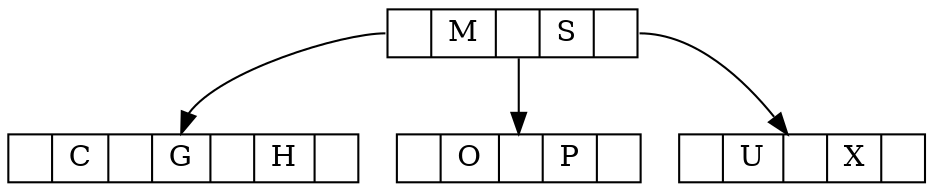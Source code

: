 digraph one {
	node [shape = record, height=.1];
	node0[label = "<f0> | <f1> M | <f2> |<f3> S| <f4> "];
	node1[label = "<f0> | <f1> C || <f2> G ||<f3> H | <f4> "];
	node2[label = "<f0> | <f1> O || <f2> P | <f3> "];
	node3[label = "<f0> |<f1> U || <f2> X | <f3>"];
	
	"node0":f0 -> "node1":f2;
	"node0":f2 -> "node2";
	"node0":f4 -> "node3";
}